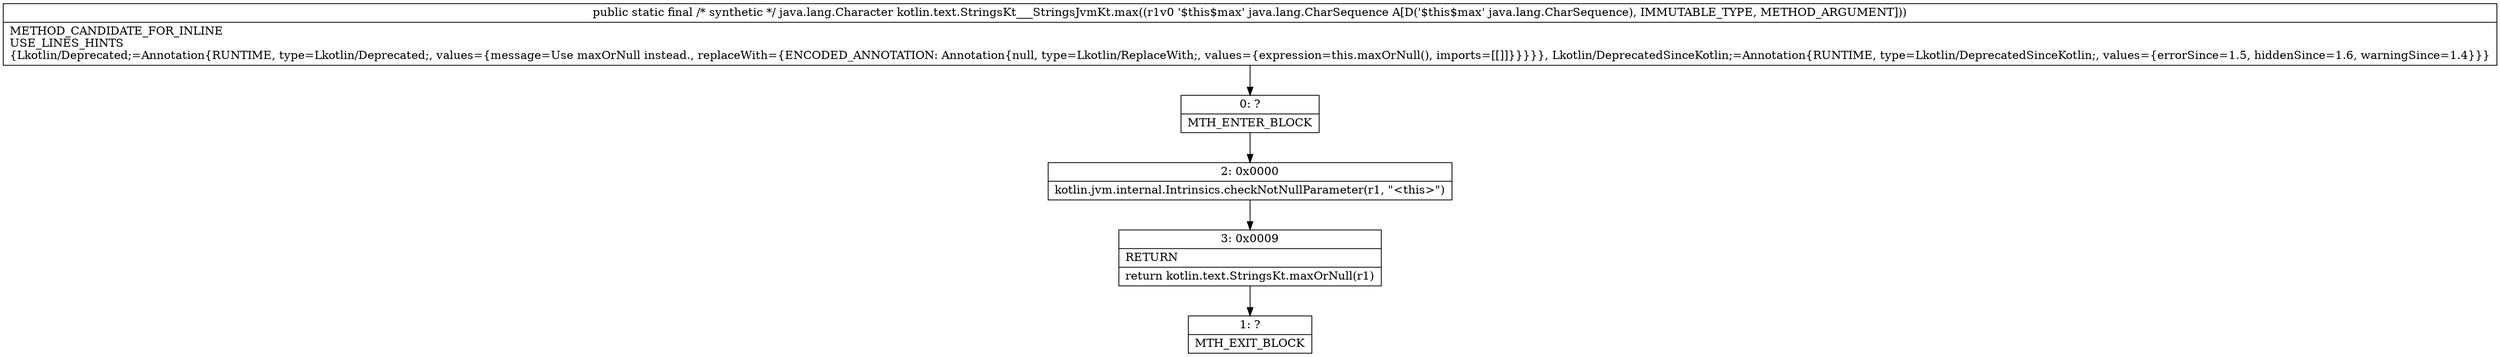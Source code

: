 digraph "CFG forkotlin.text.StringsKt___StringsJvmKt.max(Ljava\/lang\/CharSequence;)Ljava\/lang\/Character;" {
Node_0 [shape=record,label="{0\:\ ?|MTH_ENTER_BLOCK\l}"];
Node_2 [shape=record,label="{2\:\ 0x0000|kotlin.jvm.internal.Intrinsics.checkNotNullParameter(r1, \"\<this\>\")\l}"];
Node_3 [shape=record,label="{3\:\ 0x0009|RETURN\l|return kotlin.text.StringsKt.maxOrNull(r1)\l}"];
Node_1 [shape=record,label="{1\:\ ?|MTH_EXIT_BLOCK\l}"];
MethodNode[shape=record,label="{public static final \/* synthetic *\/ java.lang.Character kotlin.text.StringsKt___StringsJvmKt.max((r1v0 '$this$max' java.lang.CharSequence A[D('$this$max' java.lang.CharSequence), IMMUTABLE_TYPE, METHOD_ARGUMENT]))  | METHOD_CANDIDATE_FOR_INLINE\lUSE_LINES_HINTS\l\{Lkotlin\/Deprecated;=Annotation\{RUNTIME, type=Lkotlin\/Deprecated;, values=\{message=Use maxOrNull instead., replaceWith=\{ENCODED_ANNOTATION: Annotation\{null, type=Lkotlin\/ReplaceWith;, values=\{expression=this.maxOrNull(), imports=[[]]\}\}\}\}\}, Lkotlin\/DeprecatedSinceKotlin;=Annotation\{RUNTIME, type=Lkotlin\/DeprecatedSinceKotlin;, values=\{errorSince=1.5, hiddenSince=1.6, warningSince=1.4\}\}\}\l}"];
MethodNode -> Node_0;Node_0 -> Node_2;
Node_2 -> Node_3;
Node_3 -> Node_1;
}

